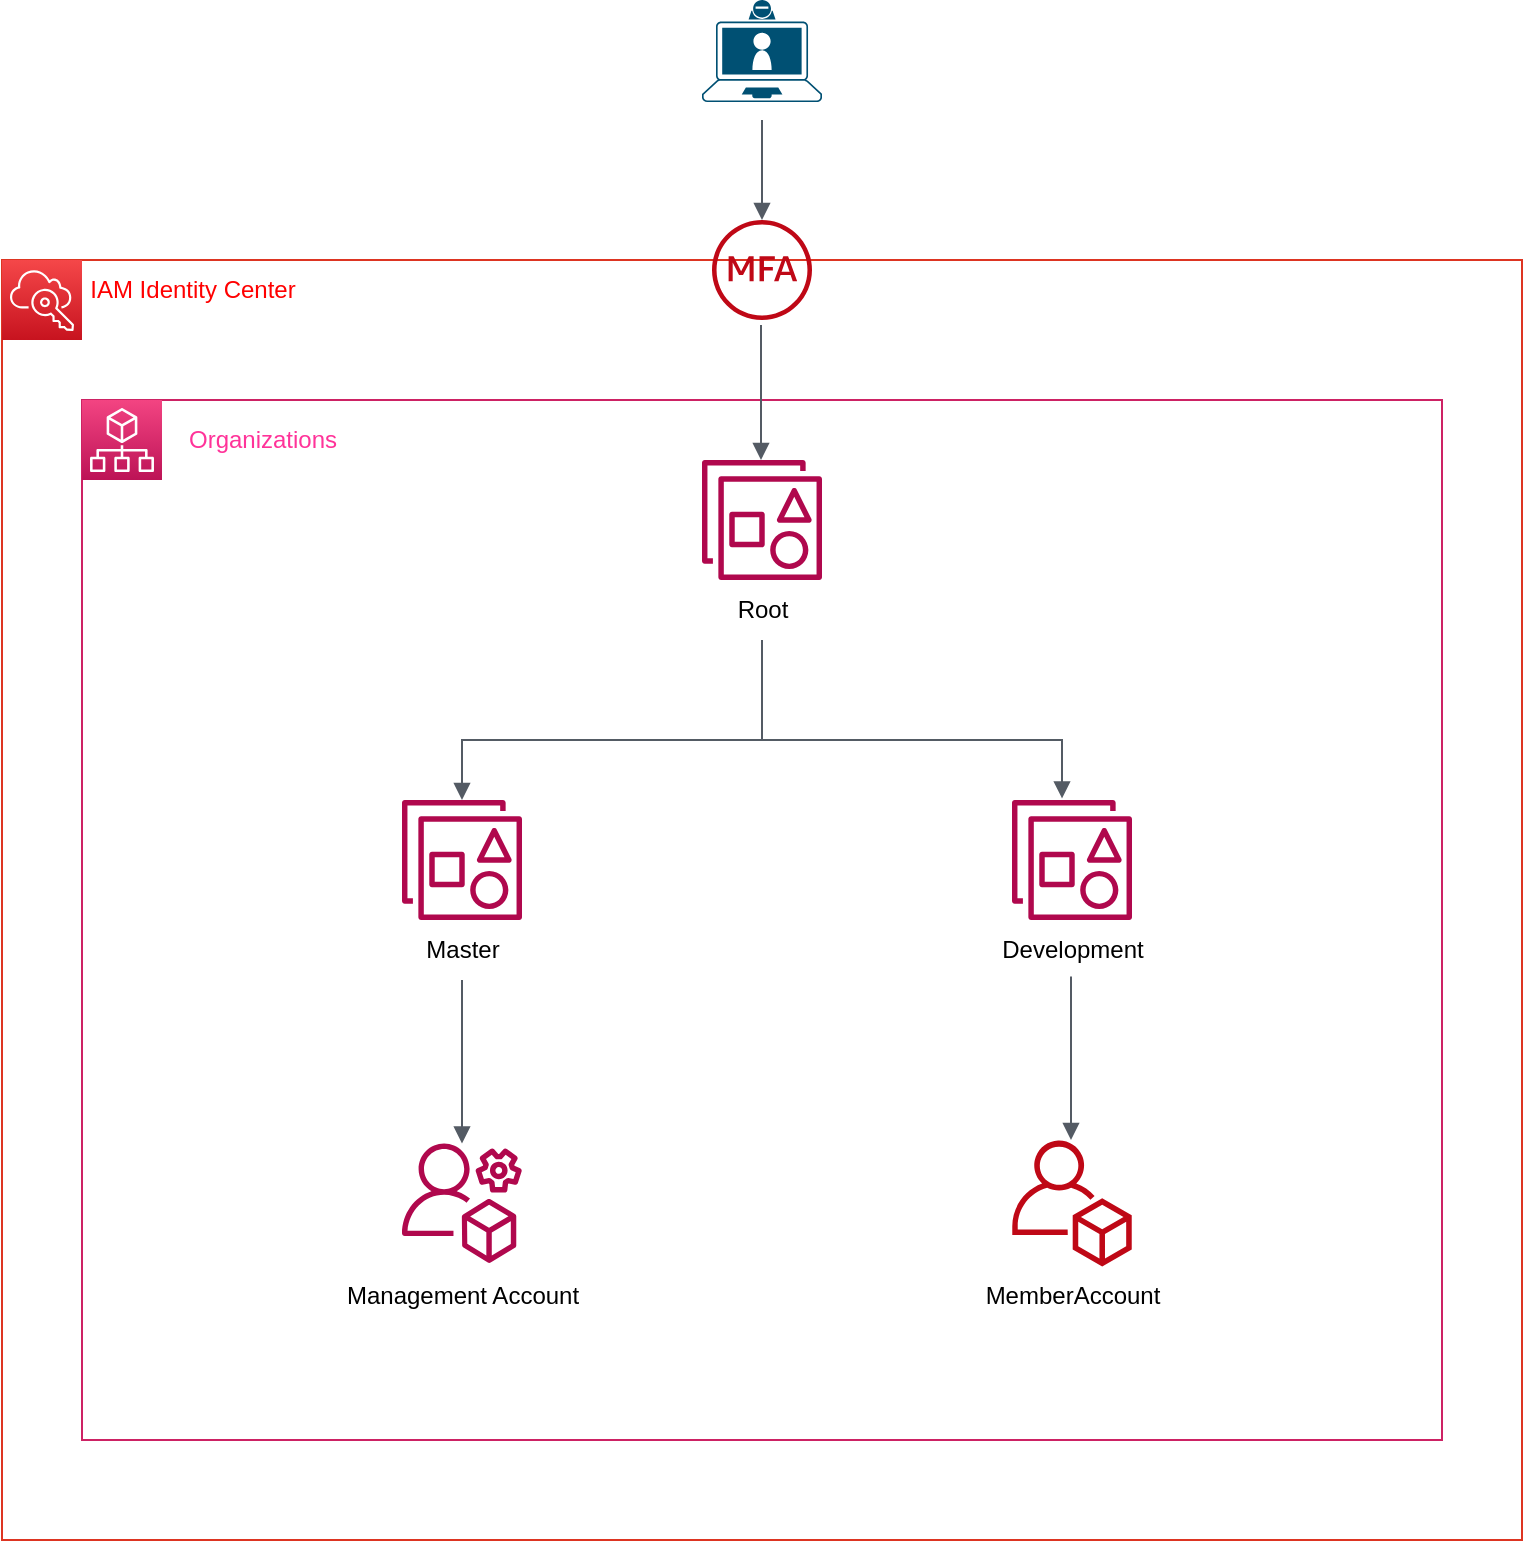<mxfile>
    <diagram id="tOWKpaKYWV0cy6-Vc6e5" name="ページ1">
        <mxGraphModel dx="988" dy="940" grid="1" gridSize="10" guides="1" tooltips="1" connect="1" arrows="1" fold="1" page="1" pageScale="1" pageWidth="827" pageHeight="1169" math="0" shadow="0">
            <root>
                <mxCell id="0"/>
                <mxCell id="1" parent="0"/>
                <mxCell id="3" value="" style="points=[[0,0],[0.25,0],[0.5,0],[0.75,0],[1,0],[1,0.25],[1,0.5],[1,0.75],[1,1],[0.75,1],[0.5,1],[0.25,1],[0,1],[0,0.75],[0,0.5],[0,0.25]];outlineConnect=0;gradientColor=none;html=1;whiteSpace=wrap;fontSize=12;fontStyle=0;container=1;pointerEvents=0;collapsible=0;recursiveResize=0;shape=mxgraph.aws4.group;grIcon=mxgraph.aws4.group_account;strokeColor=#CD2264;fillColor=none;verticalAlign=top;align=left;spacingLeft=30;fontColor=#CD2264;dashed=0;" vertex="1" parent="1">
                    <mxGeometry x="120" y="200" width="680" height="520" as="geometry"/>
                </mxCell>
                <mxCell id="6" value="" style="fillColor=none;strokeColor=#DD3522;verticalAlign=top;fontStyle=0;fontColor=#DD3522;align=left;" vertex="1" parent="3">
                    <mxGeometry x="-40" y="-70" width="760" height="640" as="geometry"/>
                </mxCell>
                <mxCell id="2" value="" style="sketch=0;points=[[0,0,0],[0.25,0,0],[0.5,0,0],[0.75,0,0],[1,0,0],[0,1,0],[0.25,1,0],[0.5,1,0],[0.75,1,0],[1,1,0],[0,0.25,0],[0,0.5,0],[0,0.75,0],[1,0.25,0],[1,0.5,0],[1,0.75,0]];points=[[0,0,0],[0.25,0,0],[0.5,0,0],[0.75,0,0],[1,0,0],[0,1,0],[0.25,1,0],[0.5,1,0],[0.75,1,0],[1,1,0],[0,0.25,0],[0,0.5,0],[0,0.75,0],[1,0.25,0],[1,0.5,0],[1,0.75,0]];outlineConnect=0;fontColor=#232F3E;gradientColor=#F34482;gradientDirection=north;fillColor=#BC1356;strokeColor=#ffffff;dashed=0;verticalLabelPosition=bottom;verticalAlign=top;align=center;html=1;fontSize=12;fontStyle=0;aspect=fixed;shape=mxgraph.aws4.resourceIcon;resIcon=mxgraph.aws4.organizations;" vertex="1" parent="3">
                    <mxGeometry width="40" height="40" as="geometry"/>
                </mxCell>
                <mxCell id="4" value="Organizations" style="text;html=1;align=center;verticalAlign=middle;resizable=0;points=[];autosize=1;strokeColor=none;fillColor=none;fontColor=#FF3399;" vertex="1" parent="3">
                    <mxGeometry x="40" y="5" width="100" height="30" as="geometry"/>
                </mxCell>
                <mxCell id="18" value="" style="sketch=0;outlineConnect=0;fontColor=#232F3E;gradientColor=none;fillColor=#B0084D;strokeColor=none;dashed=0;verticalLabelPosition=bottom;verticalAlign=top;align=center;html=1;fontSize=12;fontStyle=0;aspect=fixed;pointerEvents=1;shape=mxgraph.aws4.organizations_organizational_unit2;" vertex="1" parent="3">
                    <mxGeometry x="160" y="200" width="60" height="60" as="geometry"/>
                </mxCell>
                <mxCell id="10" value="" style="sketch=0;outlineConnect=0;fontColor=#232F3E;gradientColor=none;fillColor=#B0084D;strokeColor=none;dashed=0;verticalLabelPosition=bottom;verticalAlign=top;align=center;html=1;fontSize=12;fontStyle=0;aspect=fixed;pointerEvents=1;shape=mxgraph.aws4.organizations_management_account;" vertex="1" parent="3">
                    <mxGeometry x="160" y="370" width="60" height="63.24" as="geometry"/>
                </mxCell>
                <mxCell id="20" value="" style="sketch=0;outlineConnect=0;fontColor=#232F3E;gradientColor=none;fillColor=#B0084D;strokeColor=none;dashed=0;verticalLabelPosition=bottom;verticalAlign=top;align=center;html=1;fontSize=12;fontStyle=0;aspect=fixed;pointerEvents=1;shape=mxgraph.aws4.organizations_organizational_unit2;" vertex="1" parent="3">
                    <mxGeometry x="310" y="30" width="60" height="60" as="geometry"/>
                </mxCell>
                <mxCell id="21" value="" style="sketch=0;outlineConnect=0;fontColor=#232F3E;gradientColor=none;fillColor=#B0084D;strokeColor=none;dashed=0;verticalLabelPosition=bottom;verticalAlign=top;align=center;html=1;fontSize=12;fontStyle=0;aspect=fixed;pointerEvents=1;shape=mxgraph.aws4.organizations_organizational_unit2;" vertex="1" parent="3">
                    <mxGeometry x="465" y="200" width="60" height="60" as="geometry"/>
                </mxCell>
                <mxCell id="24" value="Root" style="text;html=1;align=center;verticalAlign=middle;resizable=0;points=[];autosize=1;strokeColor=none;fillColor=none;fontColor=#000000;" vertex="1" parent="3">
                    <mxGeometry x="315" y="90" width="50" height="30" as="geometry"/>
                </mxCell>
                <mxCell id="25" value="Master" style="text;html=1;align=center;verticalAlign=middle;resizable=0;points=[];autosize=1;strokeColor=none;fillColor=none;fontColor=#000000;" vertex="1" parent="3">
                    <mxGeometry x="160" y="260" width="60" height="30" as="geometry"/>
                </mxCell>
                <mxCell id="26" value="Development" style="text;html=1;align=center;verticalAlign=middle;resizable=0;points=[];autosize=1;strokeColor=none;fillColor=none;fontColor=#000000;" vertex="1" parent="3">
                    <mxGeometry x="450" y="260" width="90" height="30" as="geometry"/>
                </mxCell>
                <mxCell id="27" value="" style="sketch=0;outlineConnect=0;fontColor=#232F3E;gradientColor=none;fillColor=#BF0816;strokeColor=none;dashed=0;verticalLabelPosition=bottom;verticalAlign=top;align=center;html=1;fontSize=12;fontStyle=0;aspect=fixed;pointerEvents=1;shape=mxgraph.aws4.organizations_account;" vertex="1" parent="3">
                    <mxGeometry x="465" y="370" width="60" height="63.24" as="geometry"/>
                </mxCell>
                <mxCell id="28" value="Management Account" style="text;html=1;align=center;verticalAlign=middle;resizable=0;points=[];autosize=1;strokeColor=none;fillColor=none;fontColor=#000000;" vertex="1" parent="3">
                    <mxGeometry x="120" y="433.24" width="140" height="30" as="geometry"/>
                </mxCell>
                <mxCell id="29" value="MemberAccount" style="text;html=1;align=center;verticalAlign=middle;resizable=0;points=[];autosize=1;strokeColor=none;fillColor=none;fontColor=#000000;" vertex="1" parent="3">
                    <mxGeometry x="440" y="433.24" width="110" height="30" as="geometry"/>
                </mxCell>
                <mxCell id="8" value="" style="sketch=0;points=[[0,0,0],[0.25,0,0],[0.5,0,0],[0.75,0,0],[1,0,0],[0,1,0],[0.25,1,0],[0.5,1,0],[0.75,1,0],[1,1,0],[0,0.25,0],[0,0.5,0],[0,0.75,0],[1,0.25,0],[1,0.5,0],[1,0.75,0]];outlineConnect=0;fontColor=#232F3E;gradientColor=#F54749;gradientDirection=north;fillColor=#C7131F;strokeColor=#ffffff;dashed=0;verticalLabelPosition=bottom;verticalAlign=top;align=center;html=1;fontSize=12;fontStyle=0;aspect=fixed;shape=mxgraph.aws4.resourceIcon;resIcon=mxgraph.aws4.single_sign_on;" vertex="1" parent="3">
                    <mxGeometry x="-40" y="-70" width="40" height="40" as="geometry"/>
                </mxCell>
                <mxCell id="9" value="IAM Identity Center" style="text;html=1;align=center;verticalAlign=middle;resizable=0;points=[];autosize=1;strokeColor=none;fillColor=none;fontColor=#FF0000;" vertex="1" parent="3">
                    <mxGeometry x="-10" y="-70" width="130" height="30" as="geometry"/>
                </mxCell>
                <mxCell id="33" value="" style="edgeStyle=orthogonalEdgeStyle;html=1;endArrow=none;elbow=vertical;startArrow=block;startFill=1;strokeColor=#545B64;rounded=0;fontColor=#000000;" edge="1" parent="3" source="18">
                    <mxGeometry width="100" relative="1" as="geometry">
                        <mxPoint x="240" y="170" as="sourcePoint"/>
                        <mxPoint x="340" y="120" as="targetPoint"/>
                        <Array as="points">
                            <mxPoint x="190" y="170"/>
                            <mxPoint x="340" y="170"/>
                        </Array>
                    </mxGeometry>
                </mxCell>
                <mxCell id="35" value="" style="edgeStyle=orthogonalEdgeStyle;html=1;endArrow=none;elbow=vertical;startArrow=block;startFill=1;strokeColor=#545B64;rounded=0;fontColor=#000000;" edge="1" parent="3" source="10" target="25">
                    <mxGeometry width="100" relative="1" as="geometry">
                        <mxPoint x="194" y="320" as="sourcePoint"/>
                        <mxPoint x="294" y="320" as="targetPoint"/>
                    </mxGeometry>
                </mxCell>
                <mxCell id="36" value="" style="edgeStyle=orthogonalEdgeStyle;html=1;endArrow=none;elbow=vertical;startArrow=block;startFill=1;strokeColor=#545B64;rounded=0;fontColor=#000000;" edge="1" parent="3">
                    <mxGeometry width="100" relative="1" as="geometry">
                        <mxPoint x="494.5" y="370.002" as="sourcePoint"/>
                        <mxPoint x="494.5" y="288.21" as="targetPoint"/>
                    </mxGeometry>
                </mxCell>
                <mxCell id="38" value="" style="edgeStyle=orthogonalEdgeStyle;html=1;endArrow=none;elbow=vertical;startArrow=block;startFill=1;strokeColor=#545B64;rounded=0;fontColor=#000000;" edge="1" parent="3">
                    <mxGeometry width="100" relative="1" as="geometry">
                        <mxPoint x="490" y="199.19" as="sourcePoint"/>
                        <mxPoint x="340" y="120" as="targetPoint"/>
                        <Array as="points">
                            <mxPoint x="490" y="170"/>
                            <mxPoint x="340" y="170"/>
                        </Array>
                    </mxGeometry>
                </mxCell>
                <mxCell id="42" value="" style="edgeStyle=orthogonalEdgeStyle;html=1;endArrow=none;elbow=vertical;startArrow=block;startFill=1;strokeColor=#545B64;rounded=0;fontColor=#000000;entryX=0.5;entryY=1;entryDx=0;entryDy=0;entryPerimeter=0;" edge="1" parent="3">
                    <mxGeometry width="100" relative="1" as="geometry">
                        <mxPoint x="339.5" y="30.001" as="sourcePoint"/>
                        <mxPoint x="339.5" y="-37.5" as="targetPoint"/>
                        <Array as="points"/>
                    </mxGeometry>
                </mxCell>
                <mxCell id="39" value="" style="points=[[0.13,0.225,0],[0.5,0,0],[0.87,0.225,0],[0.885,0.5,0],[0.985,0.99,0],[0.5,1,0],[0.015,0.99,0],[0.115,0.5,0]];verticalLabelPosition=bottom;sketch=0;html=1;verticalAlign=top;aspect=fixed;align=center;pointerEvents=1;shape=mxgraph.cisco19.laptop_video_client;fillColor=#005073;strokeColor=none;fontColor=#000000;" vertex="1" parent="1">
                    <mxGeometry x="430" width="60" height="51" as="geometry"/>
                </mxCell>
                <mxCell id="41" value="" style="edgeStyle=orthogonalEdgeStyle;html=1;endArrow=none;elbow=vertical;startArrow=block;startFill=1;strokeColor=#545B64;rounded=0;fontColor=#000000;" edge="1" parent="1" source="40">
                    <mxGeometry width="100" relative="1" as="geometry">
                        <mxPoint x="300" y="121.69" as="sourcePoint"/>
                        <mxPoint x="460" y="60" as="targetPoint"/>
                    </mxGeometry>
                </mxCell>
                <mxCell id="40" value="" style="sketch=0;outlineConnect=0;fontColor=#232F3E;gradientColor=none;fillColor=#BF0816;strokeColor=none;dashed=0;verticalLabelPosition=bottom;verticalAlign=top;align=center;html=1;fontSize=12;fontStyle=0;aspect=fixed;pointerEvents=1;shape=mxgraph.aws4.mfa_token;" vertex="1" parent="1">
                    <mxGeometry x="435" y="110" width="50" height="50" as="geometry"/>
                </mxCell>
            </root>
        </mxGraphModel>
    </diagram>
</mxfile>
